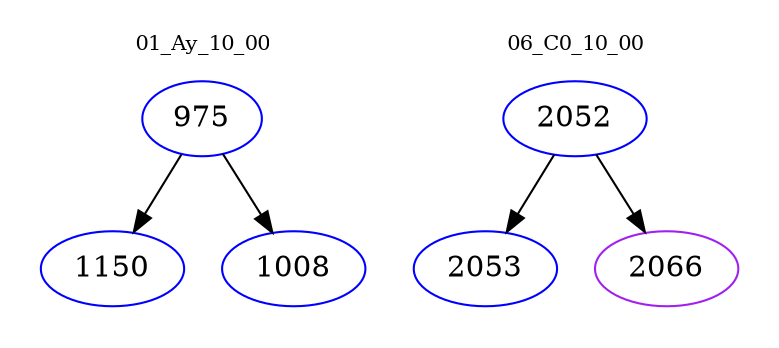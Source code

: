 digraph{
subgraph cluster_0 {
color = white
label = "01_Ay_10_00";
fontsize=10;
T0_975 [label="975", color="blue"]
T0_975 -> T0_1150 [color="black"]
T0_1150 [label="1150", color="blue"]
T0_975 -> T0_1008 [color="black"]
T0_1008 [label="1008", color="blue"]
}
subgraph cluster_1 {
color = white
label = "06_C0_10_00";
fontsize=10;
T1_2052 [label="2052", color="blue"]
T1_2052 -> T1_2053 [color="black"]
T1_2053 [label="2053", color="blue"]
T1_2052 -> T1_2066 [color="black"]
T1_2066 [label="2066", color="purple"]
}
}

